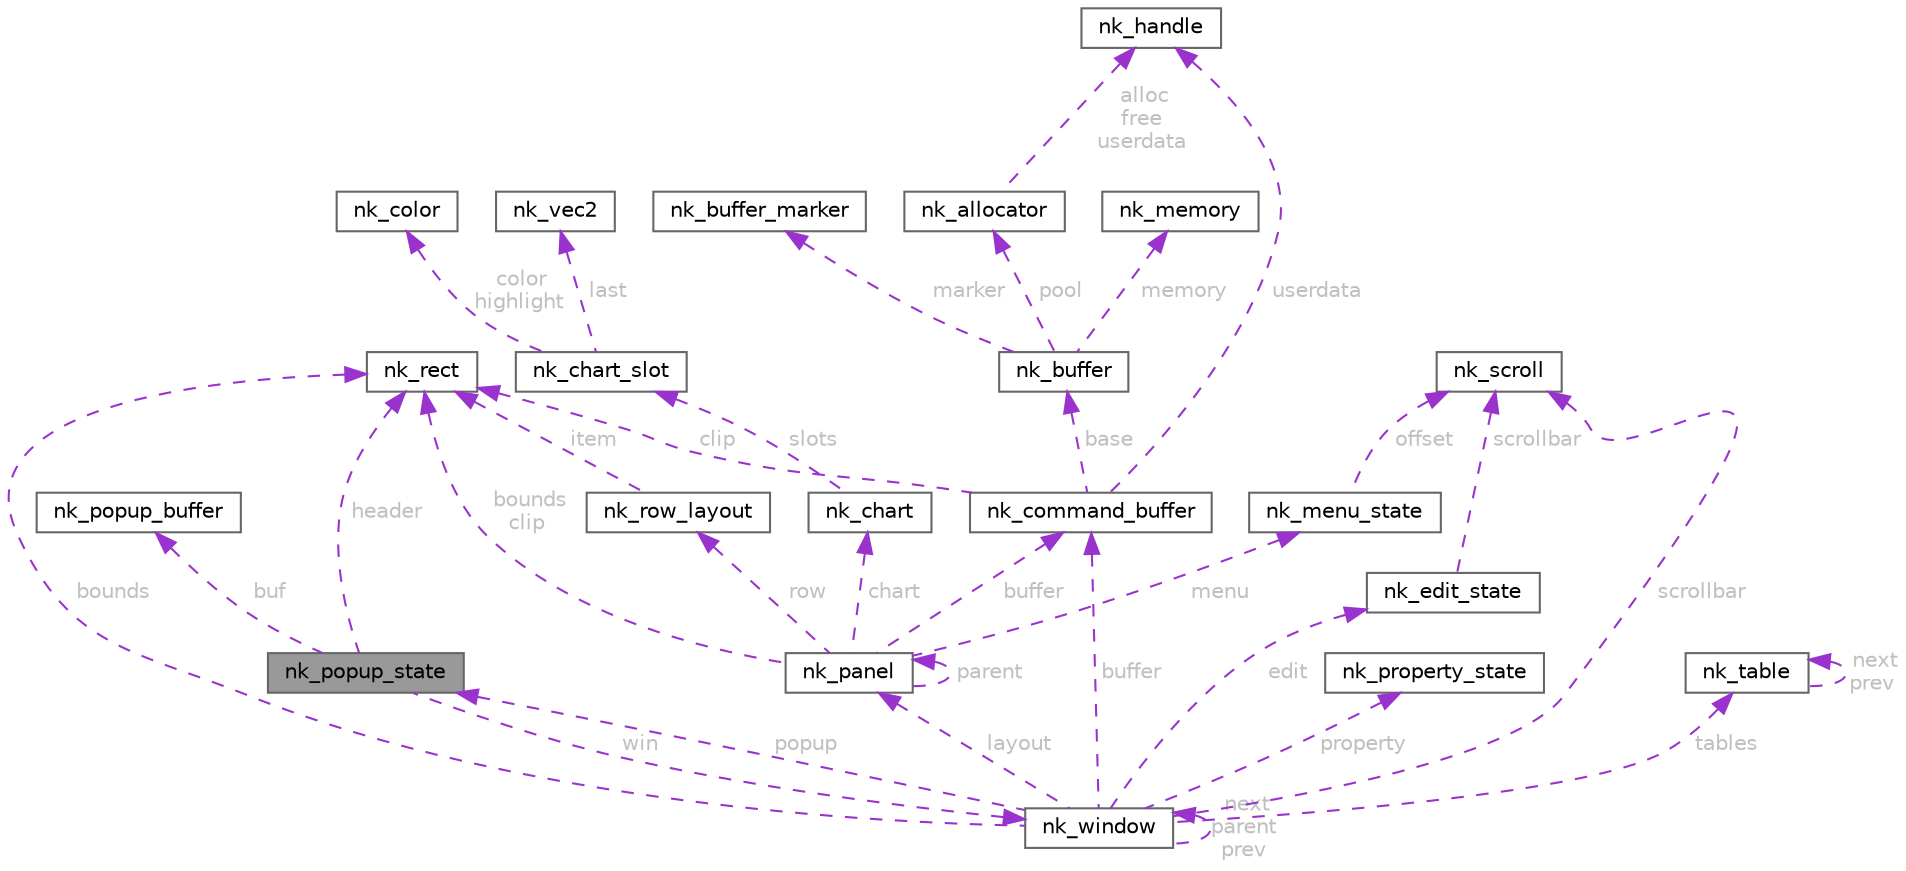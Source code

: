 digraph "nk_popup_state"
{
 // LATEX_PDF_SIZE
  bgcolor="transparent";
  edge [fontname=Helvetica,fontsize=10,labelfontname=Helvetica,labelfontsize=10];
  node [fontname=Helvetica,fontsize=10,shape=box,height=0.2,width=0.4];
  Node1 [id="Node000001",label="nk_popup_state",height=0.2,width=0.4,color="gray40", fillcolor="grey60", style="filled", fontcolor="black",tooltip=" "];
  Node2 -> Node1 [id="edge1_Node000001_Node000002",dir="back",color="darkorchid3",style="dashed",tooltip=" ",label=" win",fontcolor="grey" ];
  Node2 [id="Node000002",label="nk_window",height=0.2,width=0.4,color="gray40", fillcolor="white", style="filled",URL="$structnk__window.html",tooltip=" "];
  Node3 -> Node2 [id="edge2_Node000002_Node000003",dir="back",color="darkorchid3",style="dashed",tooltip=" ",label=" bounds",fontcolor="grey" ];
  Node3 [id="Node000003",label="nk_rect",height=0.2,width=0.4,color="gray40", fillcolor="white", style="filled",URL="$structnk__rect.html",tooltip=" "];
  Node4 -> Node2 [id="edge3_Node000002_Node000004",dir="back",color="darkorchid3",style="dashed",tooltip=" ",label=" scrollbar",fontcolor="grey" ];
  Node4 [id="Node000004",label="nk_scroll",height=0.2,width=0.4,color="gray40", fillcolor="white", style="filled",URL="$structnk__scroll.html",tooltip=" "];
  Node5 -> Node2 [id="edge4_Node000002_Node000005",dir="back",color="darkorchid3",style="dashed",tooltip=" ",label=" buffer",fontcolor="grey" ];
  Node5 [id="Node000005",label="nk_command_buffer",height=0.2,width=0.4,color="gray40", fillcolor="white", style="filled",URL="$structnk__command__buffer.html",tooltip=" "];
  Node6 -> Node5 [id="edge5_Node000005_Node000006",dir="back",color="darkorchid3",style="dashed",tooltip=" ",label=" base",fontcolor="grey" ];
  Node6 [id="Node000006",label="nk_buffer",height=0.2,width=0.4,color="gray40", fillcolor="white", style="filled",URL="$structnk__buffer.html",tooltip=" "];
  Node7 -> Node6 [id="edge6_Node000006_Node000007",dir="back",color="darkorchid3",style="dashed",tooltip=" ",label=" marker",fontcolor="grey" ];
  Node7 [id="Node000007",label="nk_buffer_marker",height=0.2,width=0.4,color="gray40", fillcolor="white", style="filled",URL="$structnk__buffer__marker.html",tooltip=" "];
  Node8 -> Node6 [id="edge7_Node000006_Node000008",dir="back",color="darkorchid3",style="dashed",tooltip=" ",label=" pool",fontcolor="grey" ];
  Node8 [id="Node000008",label="nk_allocator",height=0.2,width=0.4,color="gray40", fillcolor="white", style="filled",URL="$structnk__allocator.html",tooltip=" "];
  Node9 -> Node8 [id="edge8_Node000008_Node000009",dir="back",color="darkorchid3",style="dashed",tooltip=" ",label=" alloc\nfree\nuserdata",fontcolor="grey" ];
  Node9 [id="Node000009",label="nk_handle",height=0.2,width=0.4,color="gray40", fillcolor="white", style="filled",URL="$unionnk__handle.html",tooltip=" "];
  Node10 -> Node6 [id="edge9_Node000006_Node000010",dir="back",color="darkorchid3",style="dashed",tooltip=" ",label=" memory",fontcolor="grey" ];
  Node10 [id="Node000010",label="nk_memory",height=0.2,width=0.4,color="gray40", fillcolor="white", style="filled",URL="$structnk__memory.html",tooltip=" "];
  Node3 -> Node5 [id="edge10_Node000005_Node000003",dir="back",color="darkorchid3",style="dashed",tooltip=" ",label=" clip",fontcolor="grey" ];
  Node9 -> Node5 [id="edge11_Node000005_Node000009",dir="back",color="darkorchid3",style="dashed",tooltip=" ",label=" userdata",fontcolor="grey" ];
  Node11 -> Node2 [id="edge12_Node000002_Node000011",dir="back",color="darkorchid3",style="dashed",tooltip=" ",label=" layout",fontcolor="grey" ];
  Node11 [id="Node000011",label="nk_panel",height=0.2,width=0.4,color="gray40", fillcolor="white", style="filled",URL="$structnk__panel.html",tooltip=" "];
  Node3 -> Node11 [id="edge13_Node000011_Node000003",dir="back",color="darkorchid3",style="dashed",tooltip=" ",label=" bounds\nclip",fontcolor="grey" ];
  Node12 -> Node11 [id="edge14_Node000011_Node000012",dir="back",color="darkorchid3",style="dashed",tooltip=" ",label=" menu",fontcolor="grey" ];
  Node12 [id="Node000012",label="nk_menu_state",height=0.2,width=0.4,color="gray40", fillcolor="white", style="filled",URL="$structnk__menu__state.html",tooltip=" "];
  Node4 -> Node12 [id="edge15_Node000012_Node000004",dir="back",color="darkorchid3",style="dashed",tooltip=" ",label=" offset",fontcolor="grey" ];
  Node13 -> Node11 [id="edge16_Node000011_Node000013",dir="back",color="darkorchid3",style="dashed",tooltip=" ",label=" row",fontcolor="grey" ];
  Node13 [id="Node000013",label="nk_row_layout",height=0.2,width=0.4,color="gray40", fillcolor="white", style="filled",URL="$structnk__row__layout.html",tooltip=" "];
  Node3 -> Node13 [id="edge17_Node000013_Node000003",dir="back",color="darkorchid3",style="dashed",tooltip=" ",label=" item",fontcolor="grey" ];
  Node14 -> Node11 [id="edge18_Node000011_Node000014",dir="back",color="darkorchid3",style="dashed",tooltip=" ",label=" chart",fontcolor="grey" ];
  Node14 [id="Node000014",label="nk_chart",height=0.2,width=0.4,color="gray40", fillcolor="white", style="filled",URL="$structnk__chart.html",tooltip=" "];
  Node15 -> Node14 [id="edge19_Node000014_Node000015",dir="back",color="darkorchid3",style="dashed",tooltip=" ",label=" slots",fontcolor="grey" ];
  Node15 [id="Node000015",label="nk_chart_slot",height=0.2,width=0.4,color="gray40", fillcolor="white", style="filled",URL="$structnk__chart__slot.html",tooltip=" "];
  Node16 -> Node15 [id="edge20_Node000015_Node000016",dir="back",color="darkorchid3",style="dashed",tooltip=" ",label=" color\nhighlight",fontcolor="grey" ];
  Node16 [id="Node000016",label="nk_color",height=0.2,width=0.4,color="gray40", fillcolor="white", style="filled",URL="$structnk__color.html",tooltip=" "];
  Node17 -> Node15 [id="edge21_Node000015_Node000017",dir="back",color="darkorchid3",style="dashed",tooltip=" ",label=" last",fontcolor="grey" ];
  Node17 [id="Node000017",label="nk_vec2",height=0.2,width=0.4,color="gray40", fillcolor="white", style="filled",URL="$structnk__vec2.html",tooltip=" "];
  Node5 -> Node11 [id="edge22_Node000011_Node000005",dir="back",color="darkorchid3",style="dashed",tooltip=" ",label=" buffer",fontcolor="grey" ];
  Node11 -> Node11 [id="edge23_Node000011_Node000011",dir="back",color="darkorchid3",style="dashed",tooltip=" ",label=" parent",fontcolor="grey" ];
  Node18 -> Node2 [id="edge24_Node000002_Node000018",dir="back",color="darkorchid3",style="dashed",tooltip=" ",label=" property",fontcolor="grey" ];
  Node18 [id="Node000018",label="nk_property_state",height=0.2,width=0.4,color="gray40", fillcolor="white", style="filled",URL="$structnk__property__state.html",tooltip=" "];
  Node1 -> Node2 [id="edge25_Node000002_Node000001",dir="back",color="darkorchid3",style="dashed",tooltip=" ",label=" popup",fontcolor="grey" ];
  Node19 -> Node2 [id="edge26_Node000002_Node000019",dir="back",color="darkorchid3",style="dashed",tooltip=" ",label=" edit",fontcolor="grey" ];
  Node19 [id="Node000019",label="nk_edit_state",height=0.2,width=0.4,color="gray40", fillcolor="white", style="filled",URL="$structnk__edit__state.html",tooltip=" "];
  Node4 -> Node19 [id="edge27_Node000019_Node000004",dir="back",color="darkorchid3",style="dashed",tooltip=" ",label=" scrollbar",fontcolor="grey" ];
  Node20 -> Node2 [id="edge28_Node000002_Node000020",dir="back",color="darkorchid3",style="dashed",tooltip=" ",label=" tables",fontcolor="grey" ];
  Node20 [id="Node000020",label="nk_table",height=0.2,width=0.4,color="gray40", fillcolor="white", style="filled",URL="$structnk__table.html",tooltip=" "];
  Node20 -> Node20 [id="edge29_Node000020_Node000020",dir="back",color="darkorchid3",style="dashed",tooltip=" ",label=" next\nprev",fontcolor="grey" ];
  Node2 -> Node2 [id="edge30_Node000002_Node000002",dir="back",color="darkorchid3",style="dashed",tooltip=" ",label=" next\nparent\nprev",fontcolor="grey" ];
  Node21 -> Node1 [id="edge31_Node000001_Node000021",dir="back",color="darkorchid3",style="dashed",tooltip=" ",label=" buf",fontcolor="grey" ];
  Node21 [id="Node000021",label="nk_popup_buffer",height=0.2,width=0.4,color="gray40", fillcolor="white", style="filled",URL="$structnk__popup__buffer.html",tooltip=" "];
  Node3 -> Node1 [id="edge32_Node000001_Node000003",dir="back",color="darkorchid3",style="dashed",tooltip=" ",label=" header",fontcolor="grey" ];
}
